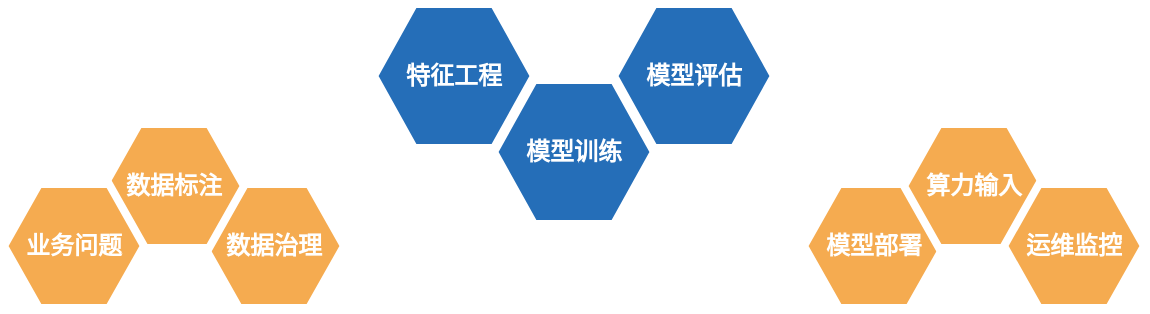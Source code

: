 <mxfile version="20.8.23" type="github">
  <diagram name="第 1 页" id="xkhg4Br_krYlI8rWMKd5">
    <mxGraphModel dx="1044" dy="661" grid="1" gridSize="10" guides="1" tooltips="1" connect="1" arrows="1" fold="1" page="1" pageScale="1" pageWidth="827" pageHeight="1169" math="0" shadow="0">
      <root>
        <mxCell id="0" />
        <mxCell id="1" parent="0" />
        <mxCell id="0RgKCIwtyZ46NlZbrh7u-21" value="" style="group" vertex="1" connectable="0" parent="1">
          <mxGeometry x="40" y="200" width="170" height="92" as="geometry" />
        </mxCell>
        <mxCell id="0RgKCIwtyZ46NlZbrh7u-18" value="数据治理" style="shape=hexagon;strokeWidth=4;html=1;fillColor=#F5AB50;strokeColor=#ffffff;shadow=0;fontSize=12;fontColor=#FFFFFF;align=center;fontStyle=1;whiteSpace=wrap;spacing=10;rounded=0;fontFamily=Times New Roman;" vertex="1" parent="0RgKCIwtyZ46NlZbrh7u-21">
          <mxGeometry x="100" y="30" width="70" height="62" as="geometry" />
        </mxCell>
        <mxCell id="0RgKCIwtyZ46NlZbrh7u-19" value="数据标注" style="shape=hexagon;strokeWidth=4;html=1;fillColor=#F5AB50;strokeColor=#ffffff;shadow=0;fontSize=12;fontColor=#FFFFFF;align=center;fontStyle=1;whiteSpace=wrap;spacing=10;rounded=0;fontFamily=Times New Roman;" vertex="1" parent="0RgKCIwtyZ46NlZbrh7u-21">
          <mxGeometry x="50" width="70" height="62" as="geometry" />
        </mxCell>
        <mxCell id="0RgKCIwtyZ46NlZbrh7u-20" value="业务问题" style="shape=hexagon;strokeWidth=4;html=1;fillColor=#F5AB50;strokeColor=#ffffff;shadow=0;fontSize=12;fontColor=#FFFFFF;align=center;fontStyle=1;whiteSpace=wrap;spacing=10;rounded=0;fontFamily=Times New Roman;" vertex="1" parent="0RgKCIwtyZ46NlZbrh7u-21">
          <mxGeometry y="30" width="70" height="62" as="geometry" />
        </mxCell>
        <mxCell id="0RgKCIwtyZ46NlZbrh7u-22" value="" style="group" vertex="1" connectable="0" parent="1">
          <mxGeometry x="225" y="140" width="200" height="110" as="geometry" />
        </mxCell>
        <mxCell id="0RgKCIwtyZ46NlZbrh7u-5" value="模型训练" style="shape=hexagon;strokeWidth=4;html=1;fillColor=#256EB8;strokeColor=#ffffff;shadow=0;fontSize=12;fontColor=#FFFFFF;align=center;fontStyle=1;whiteSpace=wrap;spacing=10;rounded=0;fillStyle=auto;fontFamily=Times New Roman;" vertex="1" parent="0RgKCIwtyZ46NlZbrh7u-22">
          <mxGeometry x="60" y="38" width="80" height="72" as="geometry" />
        </mxCell>
        <mxCell id="0RgKCIwtyZ46NlZbrh7u-13" value="特征工程" style="shape=hexagon;strokeWidth=4;html=1;fillColor=#256EB8;strokeColor=#ffffff;shadow=0;fontSize=12;fontColor=#FFFFFF;align=center;fontStyle=1;whiteSpace=wrap;spacing=10;rounded=0;fontFamily=Times New Roman;" vertex="1" parent="0RgKCIwtyZ46NlZbrh7u-22">
          <mxGeometry width="80" height="72" as="geometry" />
        </mxCell>
        <mxCell id="0RgKCIwtyZ46NlZbrh7u-14" value="模型评估" style="shape=hexagon;strokeWidth=4;html=1;fillColor=#256EB8;strokeColor=#ffffff;shadow=0;fontSize=12;fontColor=#FFFFFF;align=center;fontStyle=1;whiteSpace=wrap;spacing=10;rounded=0;fontFamily=Times New Roman;" vertex="1" parent="0RgKCIwtyZ46NlZbrh7u-22">
          <mxGeometry x="120" width="80" height="72" as="geometry" />
        </mxCell>
        <mxCell id="0RgKCIwtyZ46NlZbrh7u-23" value="" style="group" vertex="1" connectable="0" parent="1">
          <mxGeometry x="440" y="200" width="170" height="92" as="geometry" />
        </mxCell>
        <mxCell id="0RgKCIwtyZ46NlZbrh7u-15" value="模型部署" style="shape=hexagon;strokeWidth=4;html=1;fillColor=#F5AB50;strokeColor=#ffffff;shadow=0;fontSize=12;fontColor=#FFFFFF;align=center;fontStyle=1;whiteSpace=wrap;spacing=10;rounded=0;fontFamily=Times New Roman;movable=1;resizable=1;rotatable=1;deletable=1;editable=1;locked=0;connectable=1;" vertex="1" parent="0RgKCIwtyZ46NlZbrh7u-23">
          <mxGeometry y="30" width="70" height="62" as="geometry" />
        </mxCell>
        <mxCell id="0RgKCIwtyZ46NlZbrh7u-16" value="算力输入" style="shape=hexagon;strokeWidth=4;html=1;fillColor=#F5AB50;strokeColor=#ffffff;shadow=0;fontSize=12;fontColor=#FFFFFF;align=center;fontStyle=1;whiteSpace=wrap;spacing=10;rounded=0;fontFamily=Times New Roman;movable=1;resizable=1;rotatable=1;deletable=1;editable=1;locked=0;connectable=1;" vertex="1" parent="0RgKCIwtyZ46NlZbrh7u-23">
          <mxGeometry x="50" width="70" height="62" as="geometry" />
        </mxCell>
        <mxCell id="0RgKCIwtyZ46NlZbrh7u-17" value="运维监控" style="shape=hexagon;strokeWidth=4;html=1;fillColor=#F5AB50;strokeColor=#ffffff;shadow=0;fontSize=12;fontColor=#FFFFFF;align=center;fontStyle=1;whiteSpace=wrap;spacing=10;rounded=0;fontFamily=Times New Roman;movable=1;resizable=1;rotatable=1;deletable=1;editable=1;locked=0;connectable=1;" vertex="1" parent="0RgKCIwtyZ46NlZbrh7u-23">
          <mxGeometry x="100" y="30" width="70" height="62" as="geometry" />
        </mxCell>
      </root>
    </mxGraphModel>
  </diagram>
</mxfile>
